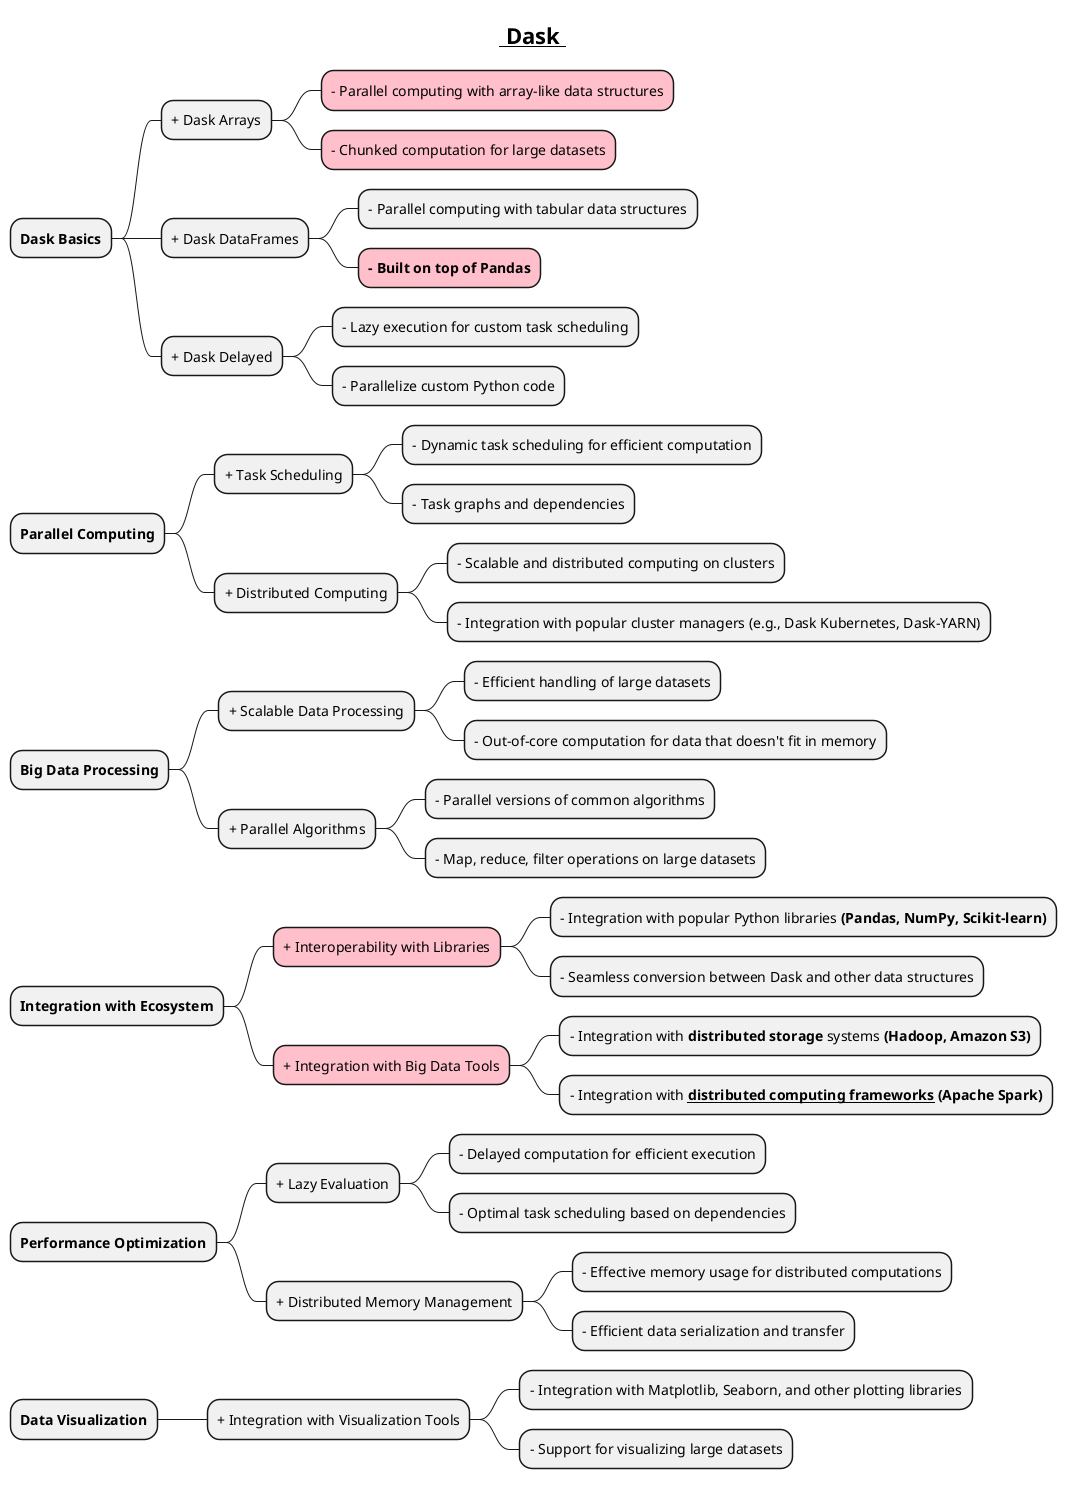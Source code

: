 @startmindmap

title =__ Dask __

* **Dask Basics**
** + Dask Arrays
***[#pink] - Parallel computing with array-like data structures
***[#pink] - Chunked computation for large datasets
** + Dask DataFrames
*** - Parallel computing with tabular data structures
***[#pink] **- Built on top of Pandas**
** + Dask Delayed
*** - Lazy execution for custom task scheduling
*** - Parallelize custom Python code

* **Parallel Computing**
** + Task Scheduling
*** - Dynamic task scheduling for efficient computation
*** - Task graphs and dependencies
** + Distributed Computing
*** - Scalable and distributed computing on clusters
*** - Integration with popular cluster managers (e.g., Dask Kubernetes, Dask-YARN)

* **Big Data Processing**
** + Scalable Data Processing
*** - Efficient handling of large datasets
*** - Out-of-core computation for data that doesn't fit in memory
** + Parallel Algorithms
*** - Parallel versions of common algorithms
*** - Map, reduce, filter operations on large datasets

* **Integration with Ecosystem**
**[#pink] + Interoperability with Libraries
*** - Integration with popular Python libraries **(Pandas, NumPy, Scikit-learn)**
*** - Seamless conversion between Dask and other data structures
**[#pink] + Integration with Big Data Tools
*** - Integration with **distributed storage** systems **(Hadoop, Amazon S3)**
*** - Integration with **__distributed computing frameworks__ (Apache Spark)**

* **Performance Optimization**
** + Lazy Evaluation
*** - Delayed computation for efficient execution
*** - Optimal task scheduling based on dependencies
** + Distributed Memory Management
*** - Effective memory usage for distributed computations
*** - Efficient data serialization and transfer

* **Data Visualization**
** + Integration with Visualization Tools
*** - Integration with Matplotlib, Seaborn, and other plotting libraries
*** - Support for visualizing large datasets

@endmindmap
